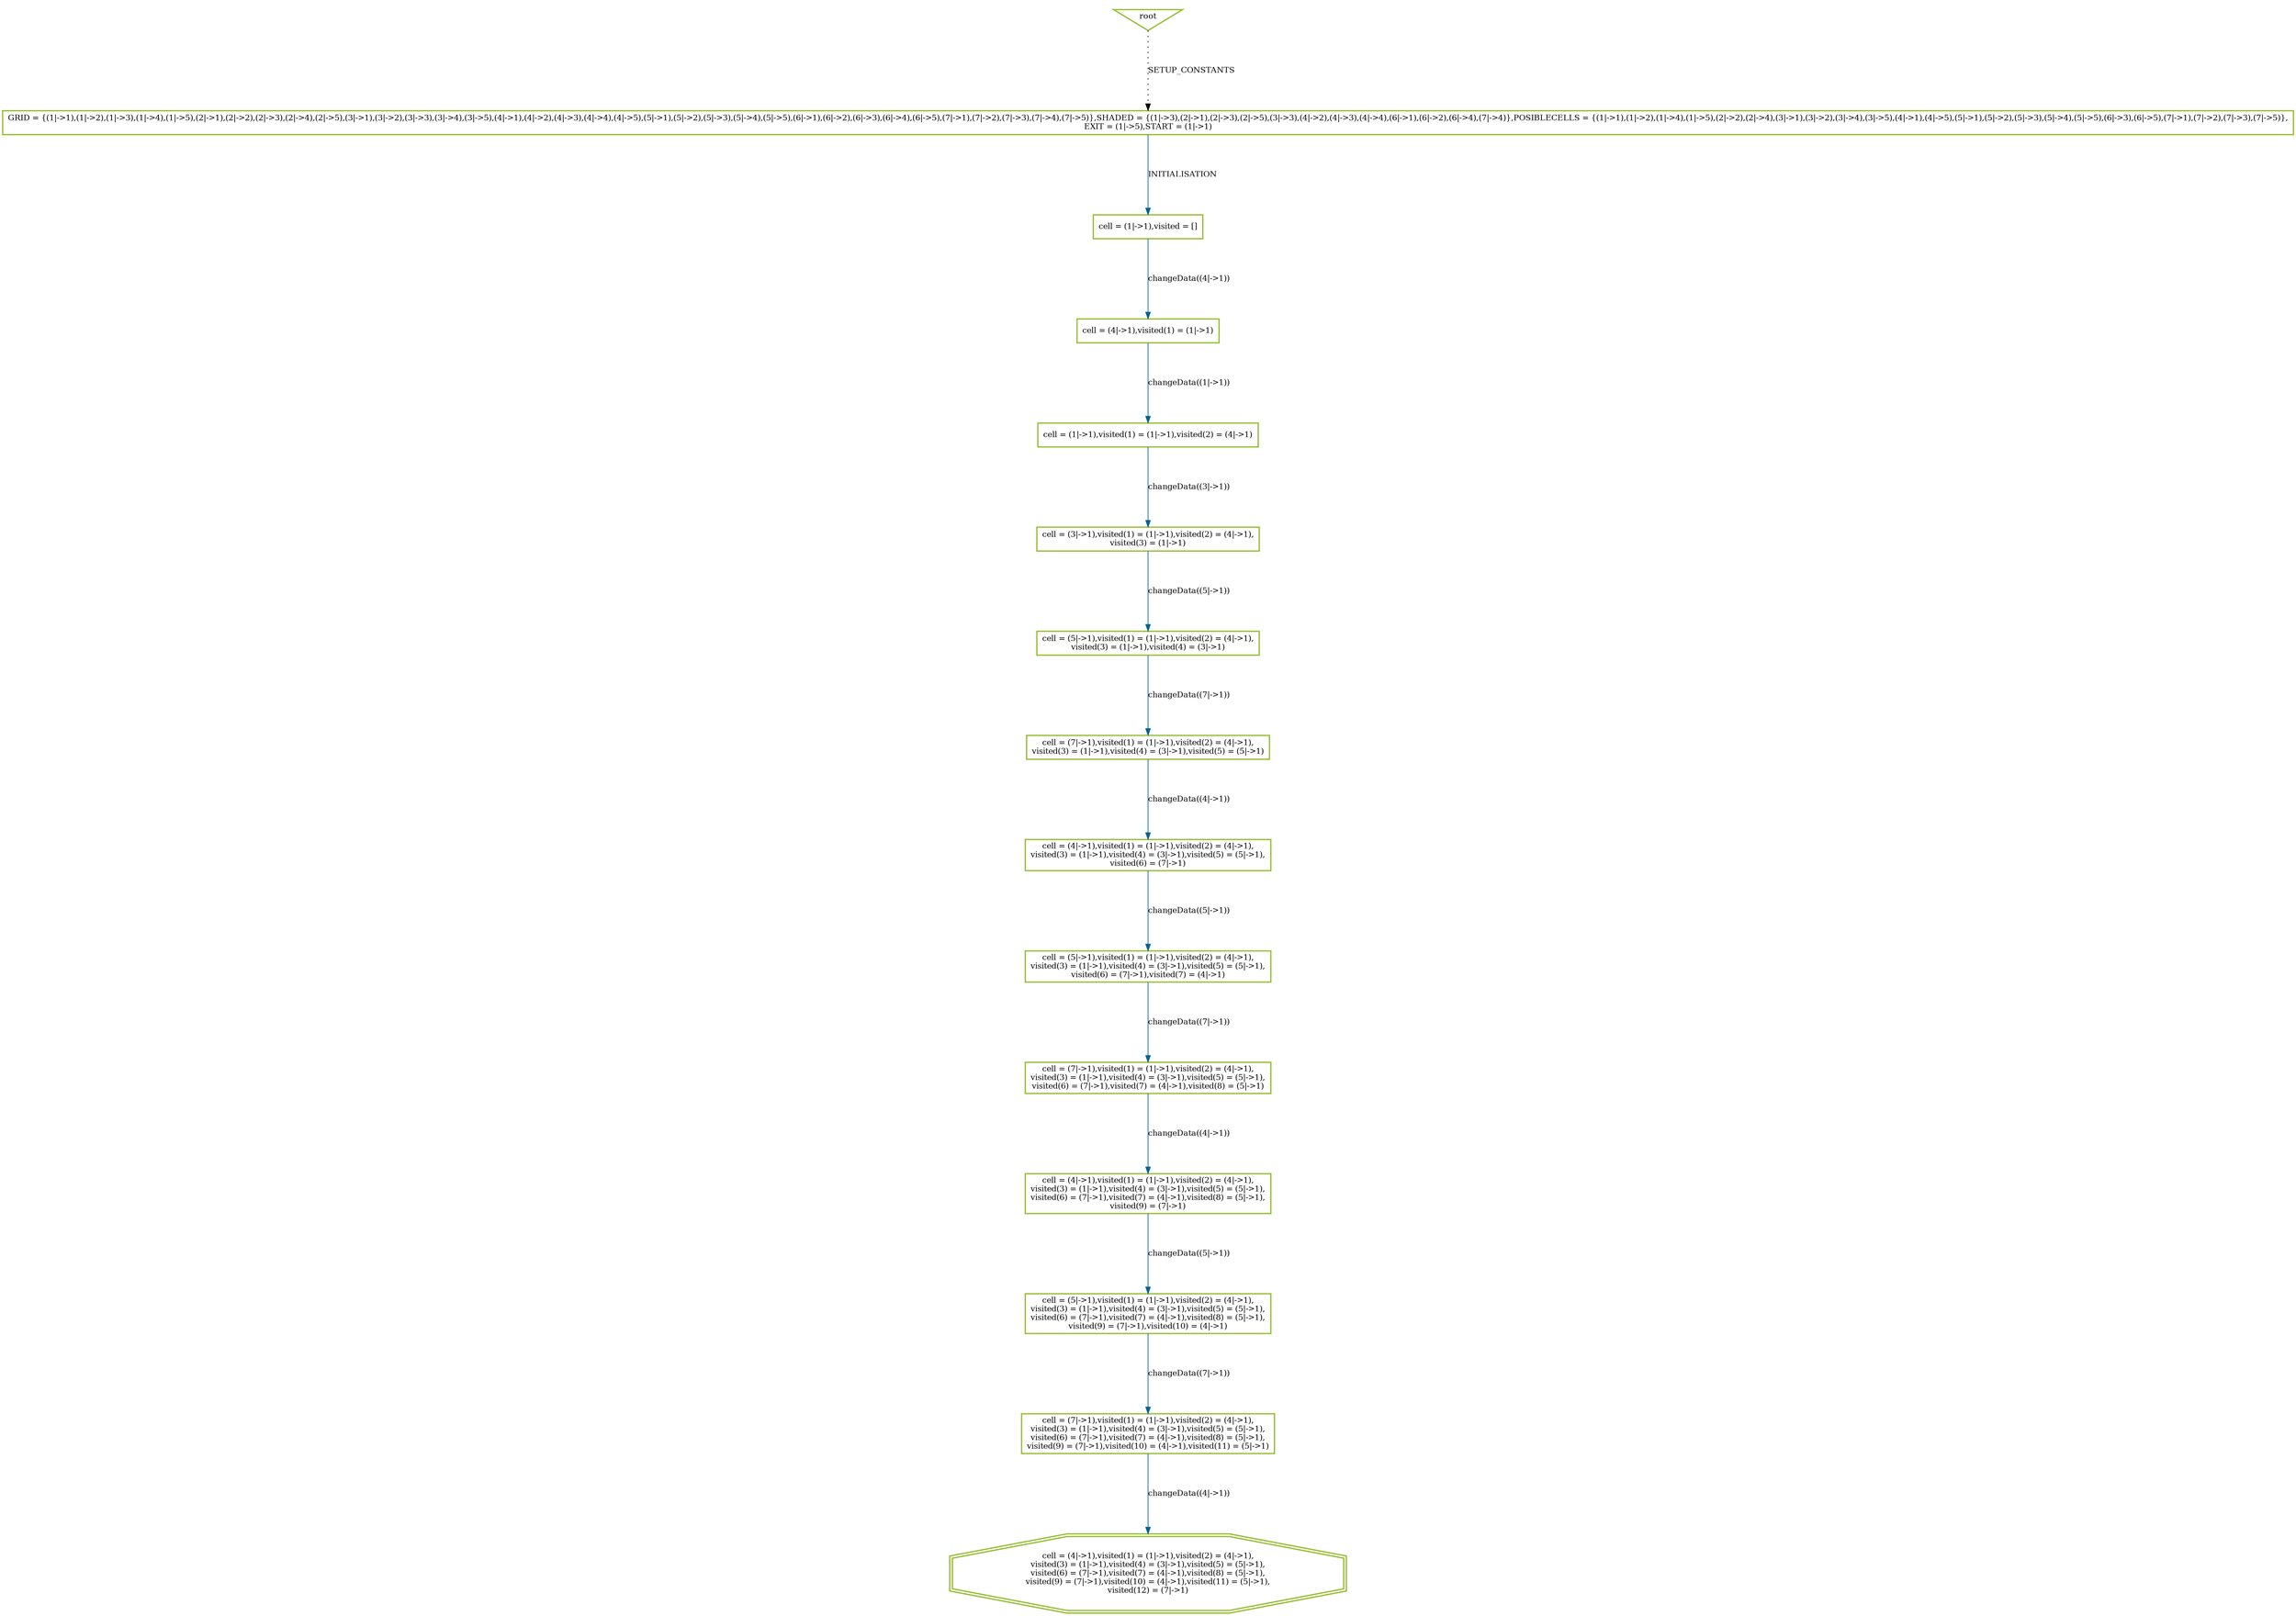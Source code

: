 digraph history {
graph [nodesep=1.5, ranksep=1.5];
0 [shape=box, color="#99BF38", fontsize=12, penwidth=2, label="GRID = \{(1\|-\>1),(1\|-\>2),(1\|-\>3),(1\|-\>4),(1\|-\>5),(2\|-\>1),(2\|-\>2),(2\|-\>3),(2\|-\>4),(2\|-\>5),(3\|-\>1),(3\|-\>2),(3\|-\>3),(3\|-\>4),(3\|-\>5),(4\|-\>1),(4\|-\>2),(4\|-\>3),(4\|-\>4),(4\|-\>5),(5\|-\>1),(5\|-\>2),(5\|-\>3),(5\|-\>4),(5\|-\>5),(6\|-\>1),(6\|-\>2),(6\|-\>3),(6\|-\>4),(6\|-\>5),(7\|-\>1),(7\|-\>2),(7\|-\>3),(7\|-\>4),(7\|-\>5)\},SHADED = \{(1\|-\>3),(2\|-\>1),(2\|-\>3),(2\|-\>5),(3\|-\>3),(4\|-\>2),(4\|-\>3),(4\|-\>4),(6\|-\>1),(6\|-\>2),(6\|-\>4),(7\|-\>4)\},POSIBLECELLS = \{(1\|-\>1),(1\|-\>2),(1\|-\>4),(1\|-\>5),(2\|-\>2),(2\|-\>4),(3\|-\>1),(3\|-\>2),(3\|-\>4),(3\|-\>5),(4\|-\>1),(4\|-\>5),(5\|-\>1),(5\|-\>2),(5\|-\>3),(5\|-\>4),(5\|-\>5),(6\|-\>3),(6\|-\>5),(7\|-\>1),(7\|-\>2),(7\|-\>3),(7\|-\>5)\},\nEXIT = (1\|-\>5),START = (1\|-\>1)"];

1 [shape=box, color="#99BF38", fontsize=12, penwidth=2, label="cell = (1\|-\>1),visited = []"];

4 [shape=box, color="#99BF38", fontsize=12, penwidth=2, label="cell = (4\|-\>1),visited(1) = (1\|-\>1)"];

12 [shape=box, color="#99BF38", fontsize=12, penwidth=2, label="cell = (1\|-\>1),visited(1) = (1\|-\>1),visited(2) = (4\|-\>1)"];

23 [shape=box, color="#99BF38", fontsize=12, penwidth=2, label="cell = (3\|-\>1),visited(1) = (1\|-\>1),visited(2) = (4\|-\>1),\nvisited(3) = (1\|-\>1)"];

35 [shape=box, color="#99BF38", fontsize=12, penwidth=2, label="cell = (5\|-\>1),visited(1) = (1\|-\>1),visited(2) = (4\|-\>1),\nvisited(3) = (1\|-\>1),visited(4) = (3\|-\>1)"];

46 [shape=box, color="#99BF38", fontsize=12, penwidth=2, label="cell = (7\|-\>1),visited(1) = (1\|-\>1),visited(2) = (4\|-\>1),\nvisited(3) = (1\|-\>1),visited(4) = (3\|-\>1),visited(5) = (5\|-\>1)"];

54 [shape=box, color="#99BF38", fontsize=12, penwidth=2, label="cell = (4\|-\>1),visited(1) = (1\|-\>1),visited(2) = (4\|-\>1),\nvisited(3) = (1\|-\>1),visited(4) = (3\|-\>1),visited(5) = (5\|-\>1),\nvisited(6) = (7\|-\>1)"];

65 [shape=box, color="#99BF38", fontsize=12, penwidth=2, label="cell = (5\|-\>1),visited(1) = (1\|-\>1),visited(2) = (4\|-\>1),\nvisited(3) = (1\|-\>1),visited(4) = (3\|-\>1),visited(5) = (5\|-\>1),\nvisited(6) = (7\|-\>1),visited(7) = (4\|-\>1)"];

76 [shape=box, color="#99BF38", fontsize=12, penwidth=2, label="cell = (7\|-\>1),visited(1) = (1\|-\>1),visited(2) = (4\|-\>1),\nvisited(3) = (1\|-\>1),visited(4) = (3\|-\>1),visited(5) = (5\|-\>1),\nvisited(6) = (7\|-\>1),visited(7) = (4\|-\>1),visited(8) = (5\|-\>1)"];

84 [shape=box, color="#99BF38", fontsize=12, penwidth=2, label="cell = (4\|-\>1),visited(1) = (1\|-\>1),visited(2) = (4\|-\>1),\nvisited(3) = (1\|-\>1),visited(4) = (3\|-\>1),visited(5) = (5\|-\>1),\nvisited(6) = (7\|-\>1),visited(7) = (4\|-\>1),visited(8) = (5\|-\>1),\nvisited(9) = (7\|-\>1)"];

95 [shape=box, color="#99BF38", fontsize=12, penwidth=2, label="cell = (5\|-\>1),visited(1) = (1\|-\>1),visited(2) = (4\|-\>1),\nvisited(3) = (1\|-\>1),visited(4) = (3\|-\>1),visited(5) = (5\|-\>1),\nvisited(6) = (7\|-\>1),visited(7) = (4\|-\>1),visited(8) = (5\|-\>1),\nvisited(9) = (7\|-\>1),visited(10) = (4\|-\>1)"];

106 [shape=box, color="#99BF38", fontsize=12, penwidth=2, label="cell = (7\|-\>1),visited(1) = (1\|-\>1),visited(2) = (4\|-\>1),\nvisited(3) = (1\|-\>1),visited(4) = (3\|-\>1),visited(5) = (5\|-\>1),\nvisited(6) = (7\|-\>1),visited(7) = (4\|-\>1),visited(8) = (5\|-\>1),\nvisited(9) = (7\|-\>1),visited(10) = (4\|-\>1),visited(11) = (5\|-\>1)"];

114 [shape=doubleoctagon, color="#99BF38", fontsize=12, penwidth=2, label="cell = (4\|-\>1),visited(1) = (1\|-\>1),visited(2) = (4\|-\>1),\nvisited(3) = (1\|-\>1),visited(4) = (3\|-\>1),visited(5) = (5\|-\>1),\nvisited(6) = (7\|-\>1),visited(7) = (4\|-\>1),visited(8) = (5\|-\>1),\nvisited(9) = (7\|-\>1),visited(10) = (4\|-\>1),visited(11) = (5\|-\>1),\nvisited(12) = (7\|-\>1)"];

root [shape=invtriangle, color="#99BF38", fontsize=12, penwidth=2, label="root"];

root -> 0 [style = dotted, color = black, label="SETUP_CONSTANTS", fontsize=12];

0 -> 1 [color = "#006391", label="INITIALISATION", fontsize=12];

1 -> 4 [color = "#006391", label="changeData((4\|-\>1))", fontsize=12];

4 -> 12 [color = "#006391", label="changeData((1\|-\>1))", fontsize=12];

12 -> 23 [color = "#006391", label="changeData((3\|-\>1))", fontsize=12];

23 -> 35 [color = "#006391", label="changeData((5\|-\>1))", fontsize=12];

35 -> 46 [color = "#006391", label="changeData((7\|-\>1))", fontsize=12];

46 -> 54 [color = "#006391", label="changeData((4\|-\>1))", fontsize=12];

54 -> 65 [color = "#006391", label="changeData((5\|-\>1))", fontsize=12];

65 -> 76 [color = "#006391", label="changeData((7\|-\>1))", fontsize=12];

76 -> 84 [color = "#006391", label="changeData((4\|-\>1))", fontsize=12];

84 -> 95 [color = "#006391", label="changeData((5\|-\>1))", fontsize=12];

95 -> 106 [color = "#006391", label="changeData((7\|-\>1))", fontsize=12];

106 -> 114 [color = "#006391", label="changeData((4\|-\>1))", fontsize=12];

}
